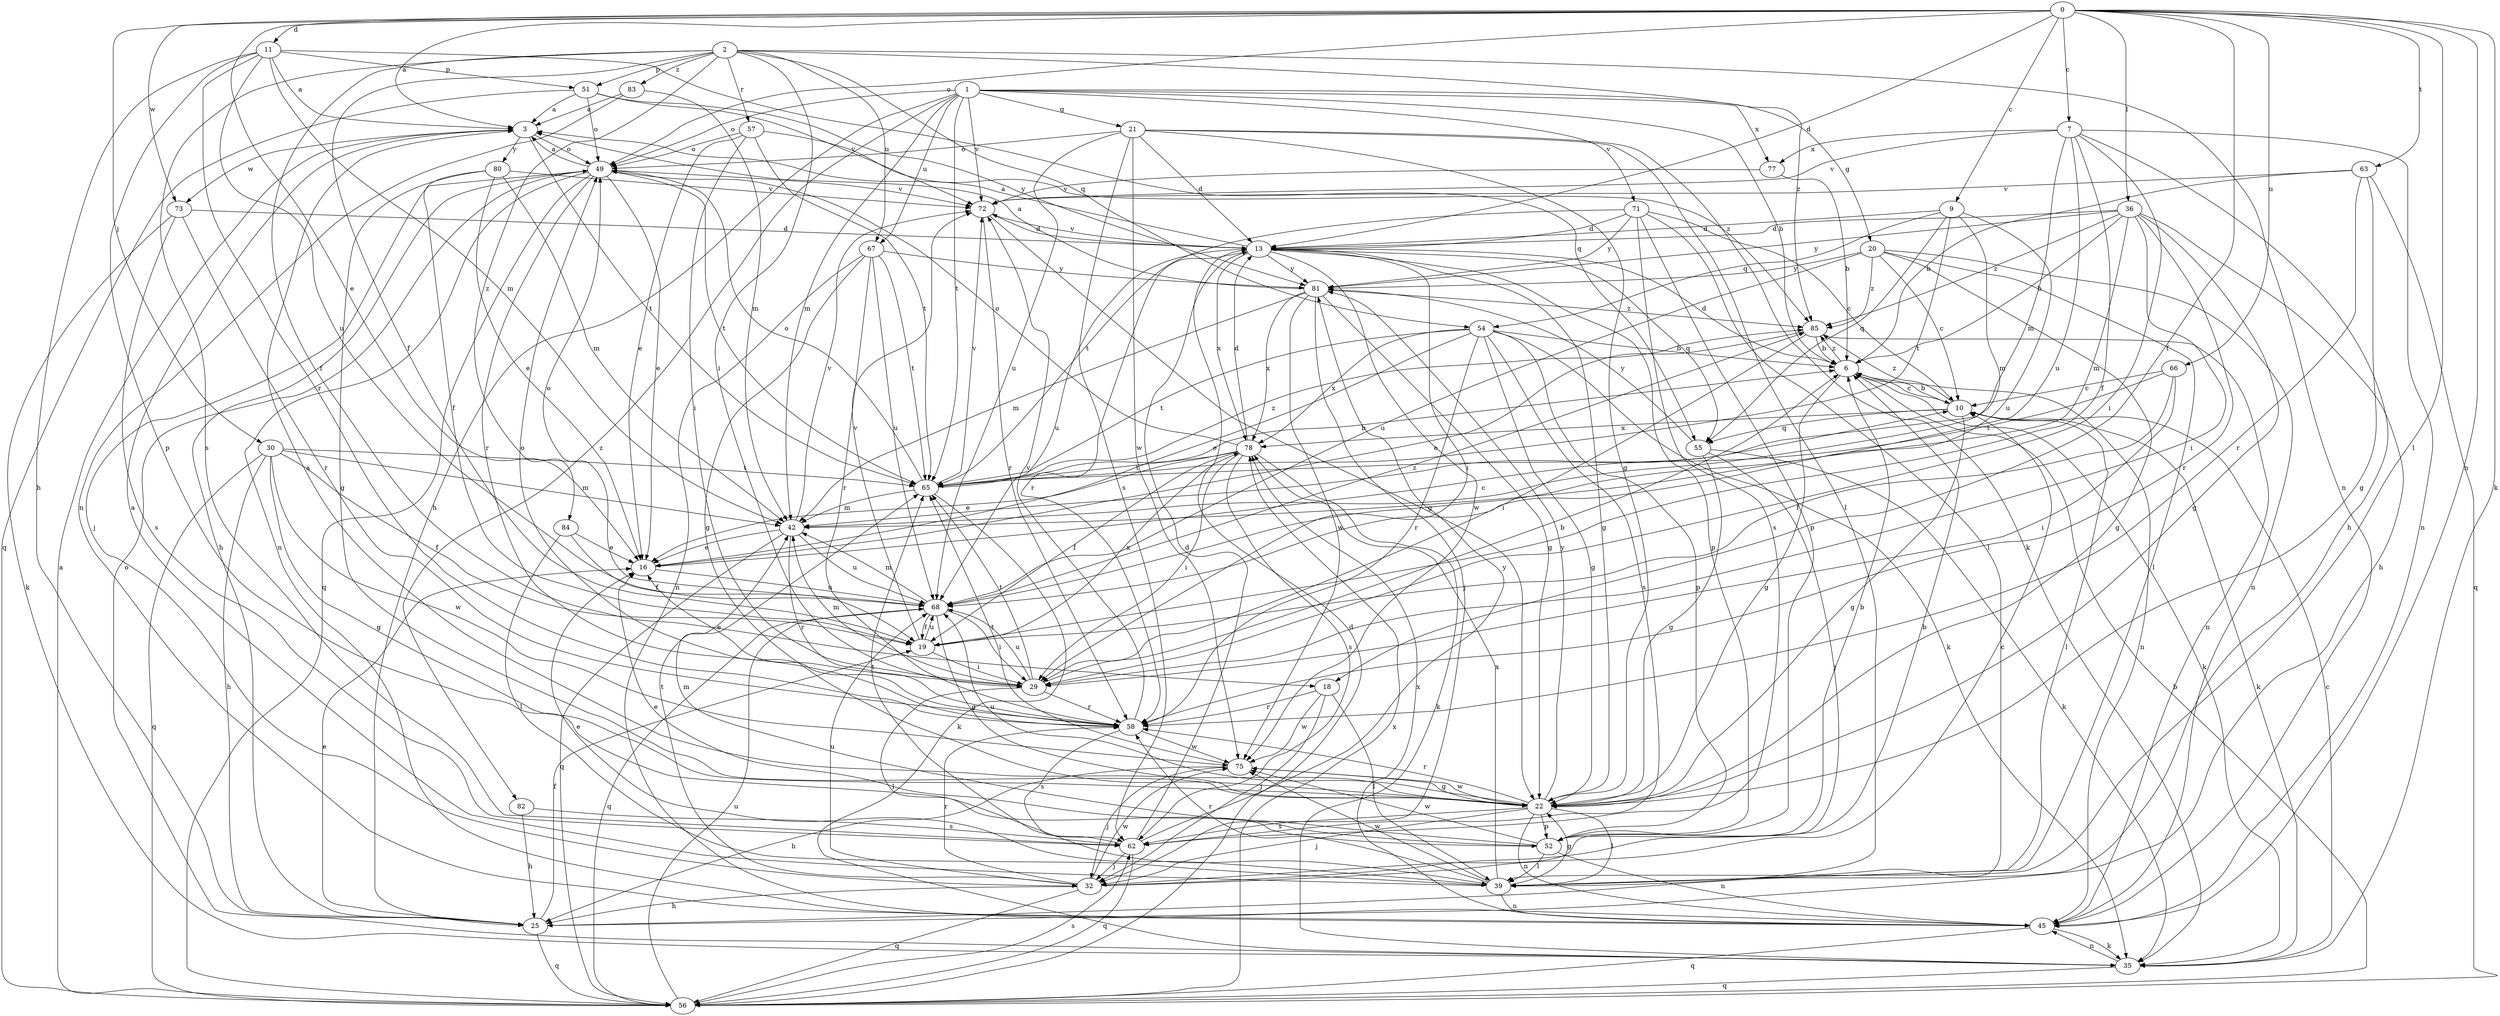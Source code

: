 strict digraph  {
0;
1;
2;
3;
6;
7;
9;
10;
11;
13;
16;
18;
19;
20;
21;
22;
25;
29;
30;
32;
35;
36;
39;
42;
45;
49;
51;
52;
54;
55;
56;
57;
58;
62;
63;
65;
66;
67;
68;
71;
72;
73;
75;
77;
78;
80;
81;
82;
83;
84;
85;
0 -> 3  [label=a];
0 -> 7  [label=c];
0 -> 9  [label=c];
0 -> 11  [label=d];
0 -> 13  [label=d];
0 -> 16  [label=e];
0 -> 18  [label=f];
0 -> 30  [label=j];
0 -> 35  [label=k];
0 -> 36  [label=l];
0 -> 39  [label=l];
0 -> 45  [label=n];
0 -> 49  [label=o];
0 -> 63  [label=t];
0 -> 66  [label=u];
0 -> 73  [label=w];
1 -> 6  [label=b];
1 -> 20  [label=g];
1 -> 21  [label=g];
1 -> 25  [label=h];
1 -> 42  [label=m];
1 -> 49  [label=o];
1 -> 65  [label=t];
1 -> 67  [label=u];
1 -> 71  [label=v];
1 -> 72  [label=v];
1 -> 77  [label=x];
1 -> 82  [label=z];
2 -> 18  [label=f];
2 -> 19  [label=f];
2 -> 29  [label=i];
2 -> 45  [label=n];
2 -> 51  [label=p];
2 -> 54  [label=q];
2 -> 57  [label=r];
2 -> 62  [label=s];
2 -> 67  [label=u];
2 -> 83  [label=z];
2 -> 84  [label=z];
2 -> 85  [label=z];
3 -> 49  [label=o];
3 -> 65  [label=t];
3 -> 73  [label=w];
3 -> 80  [label=y];
6 -> 10  [label=c];
6 -> 13  [label=d];
6 -> 22  [label=g];
6 -> 35  [label=k];
6 -> 45  [label=n];
6 -> 85  [label=z];
7 -> 19  [label=f];
7 -> 25  [label=h];
7 -> 29  [label=i];
7 -> 42  [label=m];
7 -> 45  [label=n];
7 -> 68  [label=u];
7 -> 72  [label=v];
7 -> 77  [label=x];
9 -> 13  [label=d];
9 -> 42  [label=m];
9 -> 54  [label=q];
9 -> 55  [label=q];
9 -> 65  [label=t];
9 -> 68  [label=u];
10 -> 6  [label=b];
10 -> 22  [label=g];
10 -> 35  [label=k];
10 -> 39  [label=l];
10 -> 55  [label=q];
10 -> 78  [label=x];
10 -> 85  [label=z];
11 -> 3  [label=a];
11 -> 25  [label=h];
11 -> 42  [label=m];
11 -> 51  [label=p];
11 -> 52  [label=p];
11 -> 55  [label=q];
11 -> 58  [label=r];
11 -> 68  [label=u];
13 -> 3  [label=a];
13 -> 22  [label=g];
13 -> 29  [label=i];
13 -> 52  [label=p];
13 -> 55  [label=q];
13 -> 58  [label=r];
13 -> 68  [label=u];
13 -> 72  [label=v];
13 -> 75  [label=w];
13 -> 78  [label=x];
13 -> 81  [label=y];
16 -> 10  [label=c];
16 -> 68  [label=u];
18 -> 32  [label=j];
18 -> 39  [label=l];
18 -> 58  [label=r];
18 -> 75  [label=w];
19 -> 29  [label=i];
19 -> 68  [label=u];
19 -> 72  [label=v];
19 -> 78  [label=x];
20 -> 10  [label=c];
20 -> 22  [label=g];
20 -> 39  [label=l];
20 -> 45  [label=n];
20 -> 68  [label=u];
20 -> 81  [label=y];
20 -> 85  [label=z];
21 -> 13  [label=d];
21 -> 22  [label=g];
21 -> 35  [label=k];
21 -> 39  [label=l];
21 -> 49  [label=o];
21 -> 62  [label=s];
21 -> 68  [label=u];
21 -> 75  [label=w];
22 -> 3  [label=a];
22 -> 32  [label=j];
22 -> 39  [label=l];
22 -> 45  [label=n];
22 -> 52  [label=p];
22 -> 58  [label=r];
22 -> 62  [label=s];
22 -> 68  [label=u];
22 -> 75  [label=w];
22 -> 81  [label=y];
25 -> 16  [label=e];
25 -> 19  [label=f];
25 -> 56  [label=q];
29 -> 6  [label=b];
29 -> 16  [label=e];
29 -> 39  [label=l];
29 -> 42  [label=m];
29 -> 58  [label=r];
29 -> 65  [label=t];
29 -> 68  [label=u];
30 -> 19  [label=f];
30 -> 22  [label=g];
30 -> 25  [label=h];
30 -> 42  [label=m];
30 -> 56  [label=q];
30 -> 65  [label=t];
30 -> 75  [label=w];
32 -> 6  [label=b];
32 -> 10  [label=c];
32 -> 25  [label=h];
32 -> 56  [label=q];
32 -> 58  [label=r];
32 -> 65  [label=t];
32 -> 68  [label=u];
32 -> 75  [label=w];
35 -> 10  [label=c];
35 -> 45  [label=n];
35 -> 49  [label=o];
35 -> 56  [label=q];
36 -> 6  [label=b];
36 -> 13  [label=d];
36 -> 22  [label=g];
36 -> 25  [label=h];
36 -> 29  [label=i];
36 -> 42  [label=m];
36 -> 58  [label=r];
36 -> 81  [label=y];
36 -> 85  [label=z];
39 -> 3  [label=a];
39 -> 16  [label=e];
39 -> 22  [label=g];
39 -> 45  [label=n];
39 -> 58  [label=r];
39 -> 75  [label=w];
39 -> 78  [label=x];
42 -> 16  [label=e];
42 -> 56  [label=q];
42 -> 58  [label=r];
42 -> 68  [label=u];
42 -> 72  [label=v];
45 -> 35  [label=k];
45 -> 56  [label=q];
45 -> 78  [label=x];
49 -> 3  [label=a];
49 -> 16  [label=e];
49 -> 25  [label=h];
49 -> 32  [label=j];
49 -> 45  [label=n];
49 -> 56  [label=q];
49 -> 58  [label=r];
49 -> 65  [label=t];
49 -> 72  [label=v];
51 -> 3  [label=a];
51 -> 49  [label=o];
51 -> 56  [label=q];
51 -> 72  [label=v];
51 -> 81  [label=y];
52 -> 6  [label=b];
52 -> 16  [label=e];
52 -> 39  [label=l];
52 -> 42  [label=m];
52 -> 45  [label=n];
52 -> 75  [label=w];
54 -> 6  [label=b];
54 -> 16  [label=e];
54 -> 22  [label=g];
54 -> 35  [label=k];
54 -> 52  [label=p];
54 -> 58  [label=r];
54 -> 62  [label=s];
54 -> 65  [label=t];
54 -> 78  [label=x];
55 -> 22  [label=g];
55 -> 32  [label=j];
55 -> 35  [label=k];
55 -> 81  [label=y];
56 -> 3  [label=a];
56 -> 6  [label=b];
56 -> 13  [label=d];
56 -> 62  [label=s];
56 -> 68  [label=u];
56 -> 78  [label=x];
57 -> 16  [label=e];
57 -> 29  [label=i];
57 -> 49  [label=o];
57 -> 65  [label=t];
57 -> 85  [label=z];
58 -> 49  [label=o];
58 -> 62  [label=s];
58 -> 72  [label=v];
58 -> 75  [label=w];
62 -> 13  [label=d];
62 -> 32  [label=j];
62 -> 56  [label=q];
62 -> 65  [label=t];
62 -> 81  [label=y];
63 -> 6  [label=b];
63 -> 22  [label=g];
63 -> 56  [label=q];
63 -> 58  [label=r];
63 -> 72  [label=v];
65 -> 6  [label=b];
65 -> 35  [label=k];
65 -> 42  [label=m];
65 -> 49  [label=o];
65 -> 72  [label=v];
65 -> 85  [label=z];
66 -> 10  [label=c];
66 -> 19  [label=f];
66 -> 29  [label=i];
66 -> 65  [label=t];
67 -> 22  [label=g];
67 -> 45  [label=n];
67 -> 58  [label=r];
67 -> 65  [label=t];
67 -> 68  [label=u];
67 -> 81  [label=y];
68 -> 19  [label=f];
68 -> 22  [label=g];
68 -> 29  [label=i];
68 -> 42  [label=m];
68 -> 49  [label=o];
68 -> 56  [label=q];
68 -> 85  [label=z];
71 -> 10  [label=c];
71 -> 13  [label=d];
71 -> 39  [label=l];
71 -> 52  [label=p];
71 -> 62  [label=s];
71 -> 65  [label=t];
71 -> 81  [label=y];
72 -> 13  [label=d];
72 -> 22  [label=g];
72 -> 58  [label=r];
73 -> 13  [label=d];
73 -> 35  [label=k];
73 -> 58  [label=r];
73 -> 62  [label=s];
75 -> 22  [label=g];
75 -> 25  [label=h];
75 -> 32  [label=j];
75 -> 65  [label=t];
77 -> 6  [label=b];
77 -> 72  [label=v];
78 -> 13  [label=d];
78 -> 16  [label=e];
78 -> 19  [label=f];
78 -> 29  [label=i];
78 -> 35  [label=k];
78 -> 49  [label=o];
78 -> 62  [label=s];
78 -> 65  [label=t];
80 -> 16  [label=e];
80 -> 19  [label=f];
80 -> 22  [label=g];
80 -> 42  [label=m];
80 -> 72  [label=v];
81 -> 3  [label=a];
81 -> 22  [label=g];
81 -> 32  [label=j];
81 -> 42  [label=m];
81 -> 75  [label=w];
81 -> 78  [label=x];
81 -> 85  [label=z];
82 -> 25  [label=h];
82 -> 62  [label=s];
83 -> 3  [label=a];
83 -> 42  [label=m];
83 -> 45  [label=n];
84 -> 16  [label=e];
84 -> 19  [label=f];
84 -> 39  [label=l];
85 -> 6  [label=b];
85 -> 16  [label=e];
85 -> 29  [label=i];
85 -> 45  [label=n];
}
